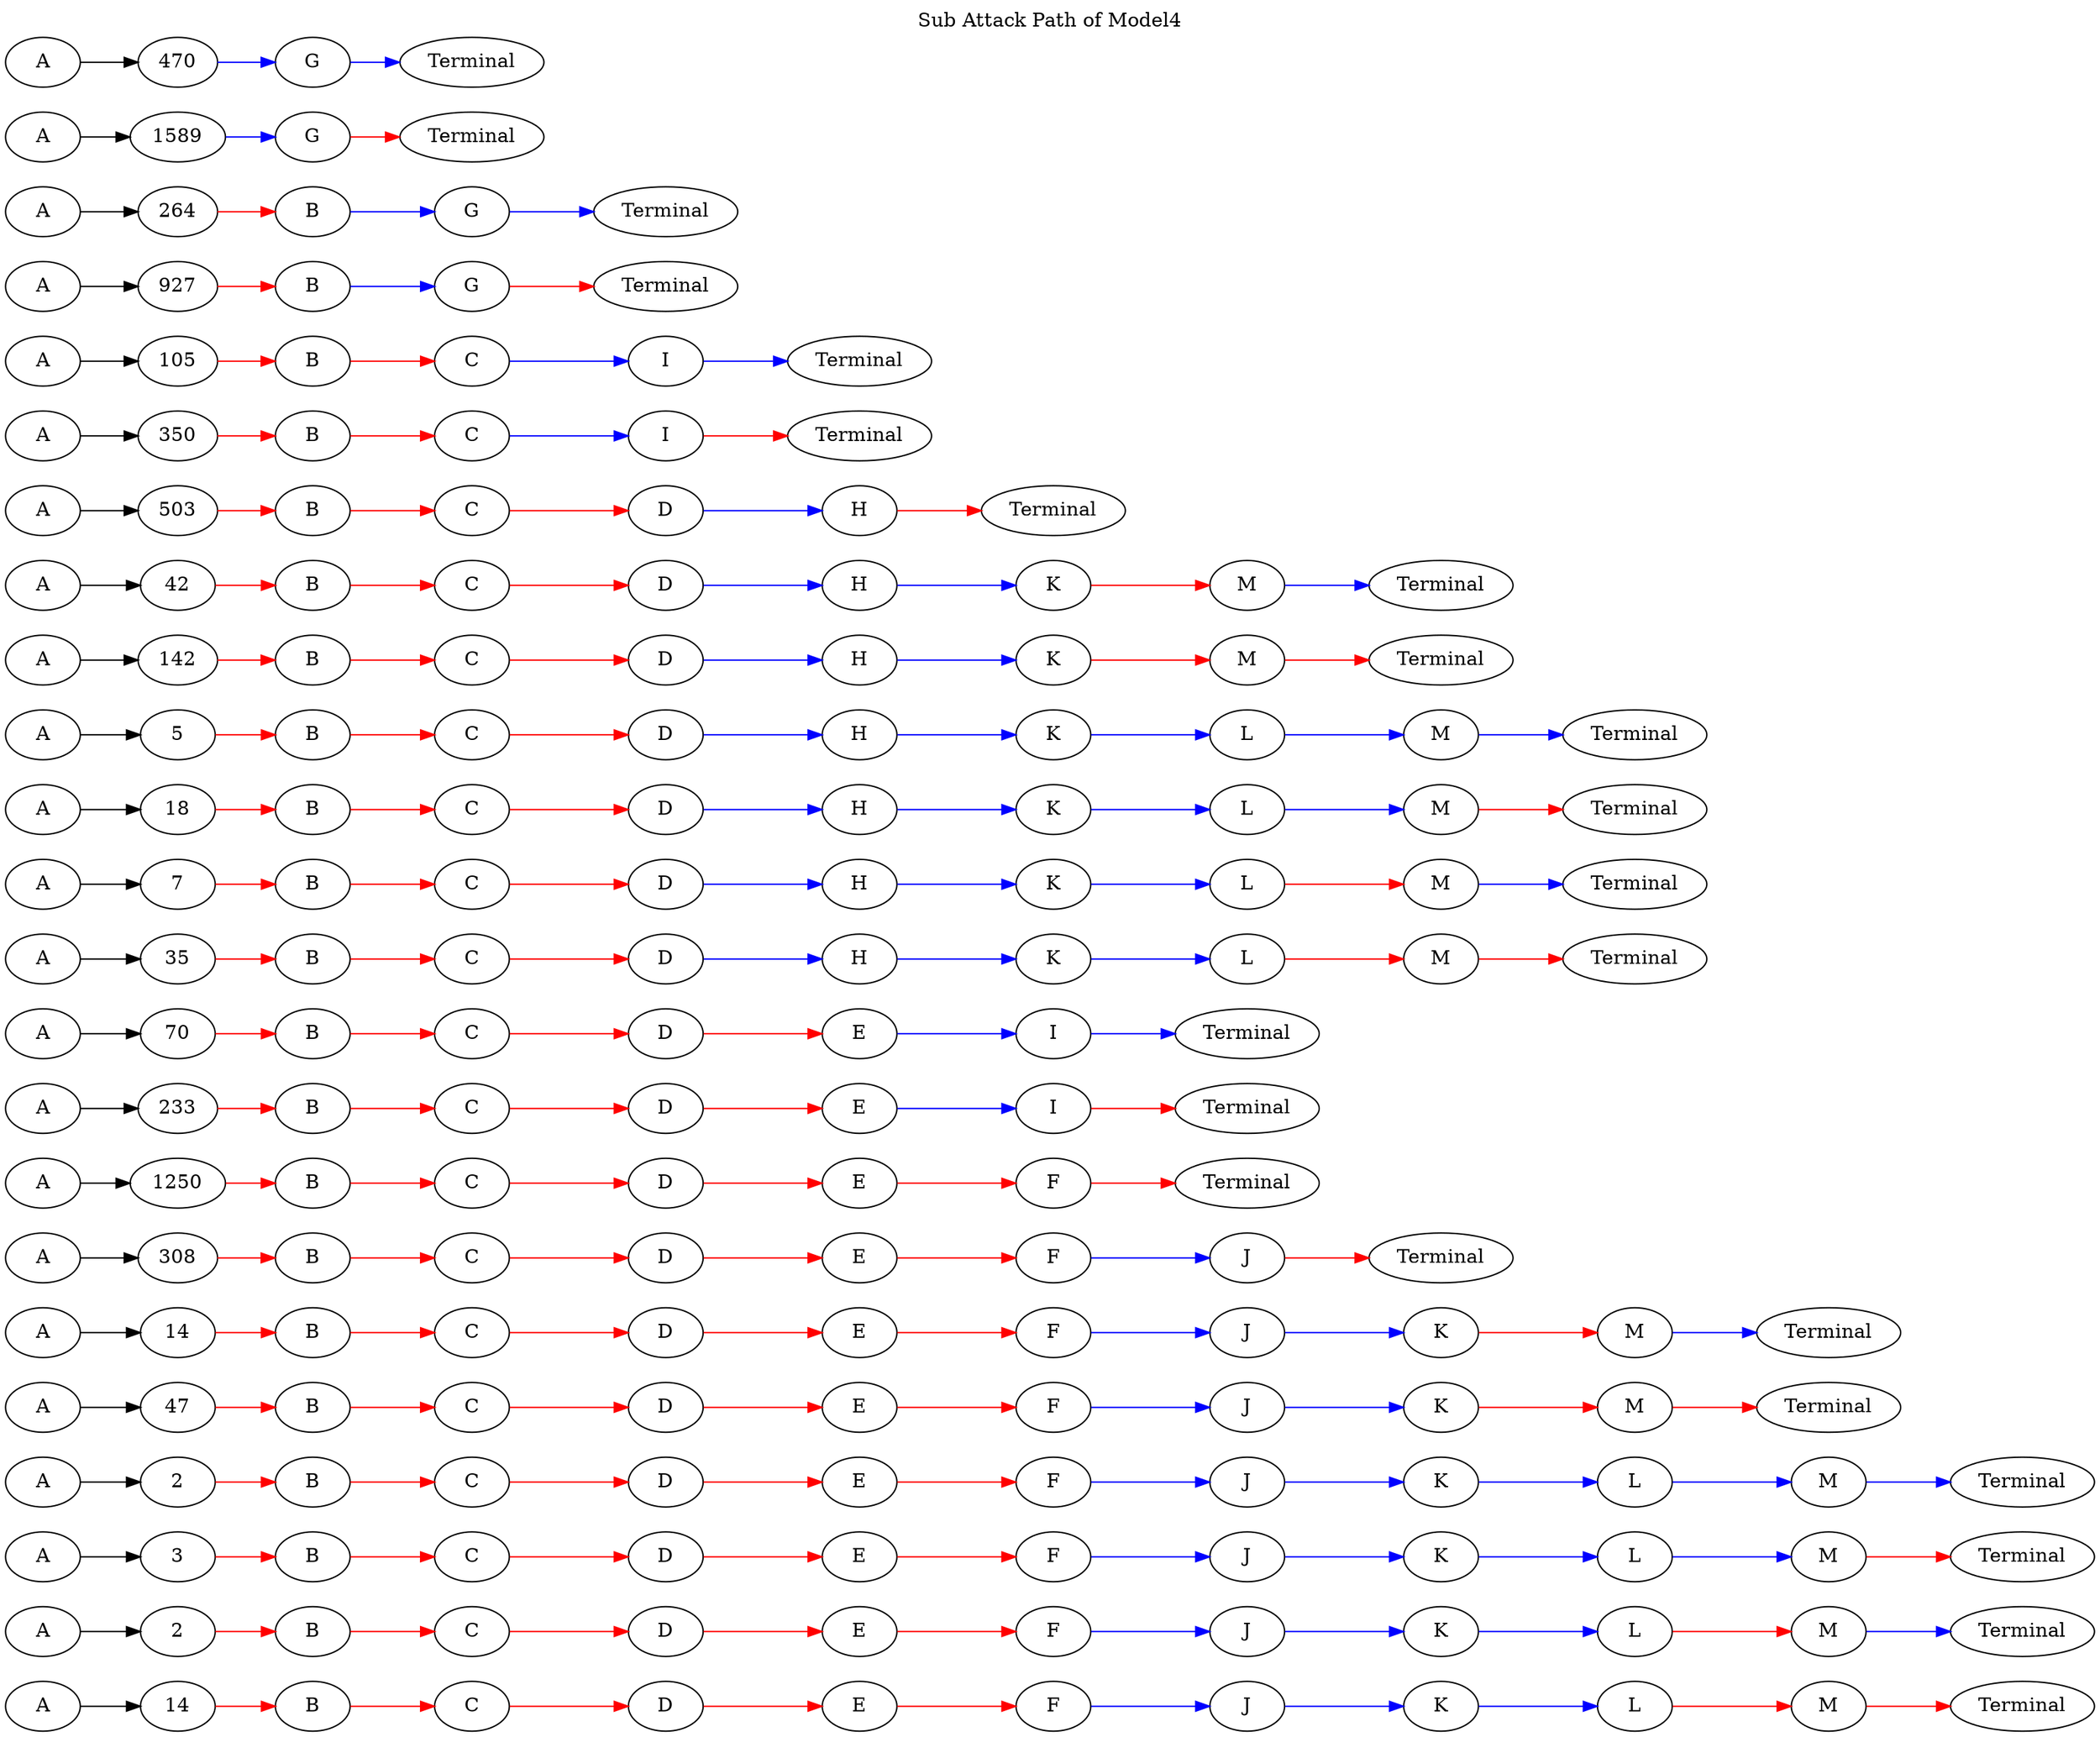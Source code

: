 // Sub Attack Path
digraph SubAttackPathModel {
	graph [label="Sub Attack Path of Model4" labelloc=t rankdir=LR]
	A1 [label=A]
	number_of_attack1 [label=14]
	A1 -> number_of_attack1
	B1 [label=B]
	number_of_attack1 -> B1 [color=red]
	C1 [label=C]
	B1 -> C1 [color=red]
	D1 [label=D]
	C1 -> D1 [color=red]
	E1 [label=E]
	D1 -> E1 [color=red]
	F1 [label=F]
	E1 -> F1 [color=red]
	J1 [label=J]
	F1 -> J1 [color=blue]
	K1 [label=K]
	J1 -> K1 [color=blue]
	L1 [label=L]
	K1 -> L1 [color=blue]
	M1 [label=M]
	L1 -> M1 [color=red]
	Terminal1 [label=Terminal]
	M1 -> Terminal1 [color=red]
	A2 [label=A]
	number_of_attack2 [label=2]
	A2 -> number_of_attack2
	B2 [label=B]
	number_of_attack2 -> B2 [color=red]
	C2 [label=C]
	B2 -> C2 [color=red]
	D2 [label=D]
	C2 -> D2 [color=red]
	E2 [label=E]
	D2 -> E2 [color=red]
	F2 [label=F]
	E2 -> F2 [color=red]
	J2 [label=J]
	F2 -> J2 [color=blue]
	K2 [label=K]
	J2 -> K2 [color=blue]
	L2 [label=L]
	K2 -> L2 [color=blue]
	M2 [label=M]
	L2 -> M2 [color=red]
	Terminal2 [label=Terminal]
	M2 -> Terminal2 [color=blue]
	A3 [label=A]
	number_of_attack3 [label=3]
	A3 -> number_of_attack3
	B3 [label=B]
	number_of_attack3 -> B3 [color=red]
	C3 [label=C]
	B3 -> C3 [color=red]
	D3 [label=D]
	C3 -> D3 [color=red]
	E3 [label=E]
	D3 -> E3 [color=red]
	F3 [label=F]
	E3 -> F3 [color=red]
	J3 [label=J]
	F3 -> J3 [color=blue]
	K3 [label=K]
	J3 -> K3 [color=blue]
	L3 [label=L]
	K3 -> L3 [color=blue]
	M3 [label=M]
	L3 -> M3 [color=blue]
	Terminal3 [label=Terminal]
	M3 -> Terminal3 [color=red]
	A4 [label=A]
	number_of_attack4 [label=2]
	A4 -> number_of_attack4
	B4 [label=B]
	number_of_attack4 -> B4 [color=red]
	C4 [label=C]
	B4 -> C4 [color=red]
	D4 [label=D]
	C4 -> D4 [color=red]
	E4 [label=E]
	D4 -> E4 [color=red]
	F4 [label=F]
	E4 -> F4 [color=red]
	J4 [label=J]
	F4 -> J4 [color=blue]
	K4 [label=K]
	J4 -> K4 [color=blue]
	L4 [label=L]
	K4 -> L4 [color=blue]
	M4 [label=M]
	L4 -> M4 [color=blue]
	Terminal4 [label=Terminal]
	M4 -> Terminal4 [color=blue]
	A5 [label=A]
	number_of_attack5 [label=47]
	A5 -> number_of_attack5
	B5 [label=B]
	number_of_attack5 -> B5 [color=red]
	C5 [label=C]
	B5 -> C5 [color=red]
	D5 [label=D]
	C5 -> D5 [color=red]
	E5 [label=E]
	D5 -> E5 [color=red]
	F5 [label=F]
	E5 -> F5 [color=red]
	J5 [label=J]
	F5 -> J5 [color=blue]
	K5 [label=K]
	J5 -> K5 [color=blue]
	M5 [label=M]
	K5 -> M5 [color=red]
	Terminal5 [label=Terminal]
	M5 -> Terminal5 [color=red]
	A6 [label=A]
	number_of_attack6 [label=14]
	A6 -> number_of_attack6
	B6 [label=B]
	number_of_attack6 -> B6 [color=red]
	C6 [label=C]
	B6 -> C6 [color=red]
	D6 [label=D]
	C6 -> D6 [color=red]
	E6 [label=E]
	D6 -> E6 [color=red]
	F6 [label=F]
	E6 -> F6 [color=red]
	J6 [label=J]
	F6 -> J6 [color=blue]
	K6 [label=K]
	J6 -> K6 [color=blue]
	M6 [label=M]
	K6 -> M6 [color=red]
	Terminal6 [label=Terminal]
	M6 -> Terminal6 [color=blue]
	A7 [label=A]
	number_of_attack7 [label=308]
	A7 -> number_of_attack7
	B7 [label=B]
	number_of_attack7 -> B7 [color=red]
	C7 [label=C]
	B7 -> C7 [color=red]
	D7 [label=D]
	C7 -> D7 [color=red]
	E7 [label=E]
	D7 -> E7 [color=red]
	F7 [label=F]
	E7 -> F7 [color=red]
	J7 [label=J]
	F7 -> J7 [color=blue]
	Terminal7 [label=Terminal]
	J7 -> Terminal7 [color=red]
	A8 [label=A]
	number_of_attack8 [label=1250]
	A8 -> number_of_attack8
	B8 [label=B]
	number_of_attack8 -> B8 [color=red]
	C8 [label=C]
	B8 -> C8 [color=red]
	D8 [label=D]
	C8 -> D8 [color=red]
	E8 [label=E]
	D8 -> E8 [color=red]
	F8 [label=F]
	E8 -> F8 [color=red]
	Terminal8 [label=Terminal]
	F8 -> Terminal8 [color=red]
	A9 [label=A]
	number_of_attack9 [label=233]
	A9 -> number_of_attack9
	B9 [label=B]
	number_of_attack9 -> B9 [color=red]
	C9 [label=C]
	B9 -> C9 [color=red]
	D9 [label=D]
	C9 -> D9 [color=red]
	E9 [label=E]
	D9 -> E9 [color=red]
	I9 [label=I]
	E9 -> I9 [color=blue]
	Terminal9 [label=Terminal]
	I9 -> Terminal9 [color=red]
	A10 [label=A]
	number_of_attack10 [label=70]
	A10 -> number_of_attack10
	B10 [label=B]
	number_of_attack10 -> B10 [color=red]
	C10 [label=C]
	B10 -> C10 [color=red]
	D10 [label=D]
	C10 -> D10 [color=red]
	E10 [label=E]
	D10 -> E10 [color=red]
	I10 [label=I]
	E10 -> I10 [color=blue]
	Terminal10 [label=Terminal]
	I10 -> Terminal10 [color=blue]
	A11 [label=A]
	number_of_attack11 [label=35]
	A11 -> number_of_attack11
	B11 [label=B]
	number_of_attack11 -> B11 [color=red]
	C11 [label=C]
	B11 -> C11 [color=red]
	D11 [label=D]
	C11 -> D11 [color=red]
	H11 [label=H]
	D11 -> H11 [color=blue]
	K11 [label=K]
	H11 -> K11 [color=blue]
	L11 [label=L]
	K11 -> L11 [color=blue]
	M11 [label=M]
	L11 -> M11 [color=red]
	Terminal11 [label=Terminal]
	M11 -> Terminal11 [color=red]
	A12 [label=A]
	number_of_attack12 [label=7]
	A12 -> number_of_attack12
	B12 [label=B]
	number_of_attack12 -> B12 [color=red]
	C12 [label=C]
	B12 -> C12 [color=red]
	D12 [label=D]
	C12 -> D12 [color=red]
	H12 [label=H]
	D12 -> H12 [color=blue]
	K12 [label=K]
	H12 -> K12 [color=blue]
	L12 [label=L]
	K12 -> L12 [color=blue]
	M12 [label=M]
	L12 -> M12 [color=red]
	Terminal12 [label=Terminal]
	M12 -> Terminal12 [color=blue]
	A13 [label=A]
	number_of_attack13 [label=18]
	A13 -> number_of_attack13
	B13 [label=B]
	number_of_attack13 -> B13 [color=red]
	C13 [label=C]
	B13 -> C13 [color=red]
	D13 [label=D]
	C13 -> D13 [color=red]
	H13 [label=H]
	D13 -> H13 [color=blue]
	K13 [label=K]
	H13 -> K13 [color=blue]
	L13 [label=L]
	K13 -> L13 [color=blue]
	M13 [label=M]
	L13 -> M13 [color=blue]
	Terminal13 [label=Terminal]
	M13 -> Terminal13 [color=red]
	A14 [label=A]
	number_of_attack14 [label=5]
	A14 -> number_of_attack14
	B14 [label=B]
	number_of_attack14 -> B14 [color=red]
	C14 [label=C]
	B14 -> C14 [color=red]
	D14 [label=D]
	C14 -> D14 [color=red]
	H14 [label=H]
	D14 -> H14 [color=blue]
	K14 [label=K]
	H14 -> K14 [color=blue]
	L14 [label=L]
	K14 -> L14 [color=blue]
	M14 [label=M]
	L14 -> M14 [color=blue]
	Terminal14 [label=Terminal]
	M14 -> Terminal14 [color=blue]
	A15 [label=A]
	number_of_attack15 [label=142]
	A15 -> number_of_attack15
	B15 [label=B]
	number_of_attack15 -> B15 [color=red]
	C15 [label=C]
	B15 -> C15 [color=red]
	D15 [label=D]
	C15 -> D15 [color=red]
	H15 [label=H]
	D15 -> H15 [color=blue]
	K15 [label=K]
	H15 -> K15 [color=blue]
	M15 [label=M]
	K15 -> M15 [color=red]
	Terminal15 [label=Terminal]
	M15 -> Terminal15 [color=red]
	A16 [label=A]
	number_of_attack16 [label=42]
	A16 -> number_of_attack16
	B16 [label=B]
	number_of_attack16 -> B16 [color=red]
	C16 [label=C]
	B16 -> C16 [color=red]
	D16 [label=D]
	C16 -> D16 [color=red]
	H16 [label=H]
	D16 -> H16 [color=blue]
	K16 [label=K]
	H16 -> K16 [color=blue]
	M16 [label=M]
	K16 -> M16 [color=red]
	Terminal16 [label=Terminal]
	M16 -> Terminal16 [color=blue]
	A17 [label=A]
	number_of_attack17 [label=503]
	A17 -> number_of_attack17
	B17 [label=B]
	number_of_attack17 -> B17 [color=red]
	C17 [label=C]
	B17 -> C17 [color=red]
	D17 [label=D]
	C17 -> D17 [color=red]
	H17 [label=H]
	D17 -> H17 [color=blue]
	Terminal17 [label=Terminal]
	H17 -> Terminal17 [color=red]
	A18 [label=A]
	number_of_attack18 [label=350]
	A18 -> number_of_attack18
	B18 [label=B]
	number_of_attack18 -> B18 [color=red]
	C18 [label=C]
	B18 -> C18 [color=red]
	I18 [label=I]
	C18 -> I18 [color=blue]
	Terminal18 [label=Terminal]
	I18 -> Terminal18 [color=red]
	A19 [label=A]
	number_of_attack19 [label=105]
	A19 -> number_of_attack19
	B19 [label=B]
	number_of_attack19 -> B19 [color=red]
	C19 [label=C]
	B19 -> C19 [color=red]
	I19 [label=I]
	C19 -> I19 [color=blue]
	Terminal19 [label=Terminal]
	I19 -> Terminal19 [color=blue]
	A20 [label=A]
	number_of_attack20 [label=927]
	A20 -> number_of_attack20
	B20 [label=B]
	number_of_attack20 -> B20 [color=red]
	G20 [label=G]
	B20 -> G20 [color=blue]
	Terminal20 [label=Terminal]
	G20 -> Terminal20 [color=red]
	A21 [label=A]
	number_of_attack21 [label=264]
	A21 -> number_of_attack21
	B21 [label=B]
	number_of_attack21 -> B21 [color=red]
	G21 [label=G]
	B21 -> G21 [color=blue]
	Terminal21 [label=Terminal]
	G21 -> Terminal21 [color=blue]
	A22 [label=A]
	number_of_attack22 [label=1589]
	A22 -> number_of_attack22
	G22 [label=G]
	number_of_attack22 -> G22 [color=blue]
	Terminal22 [label=Terminal]
	G22 -> Terminal22 [color=red]
	A23 [label=A]
	number_of_attack23 [label=470]
	A23 -> number_of_attack23
	G23 [label=G]
	number_of_attack23 -> G23 [color=blue]
	Terminal23 [label=Terminal]
	G23 -> Terminal23 [color=blue]
}
